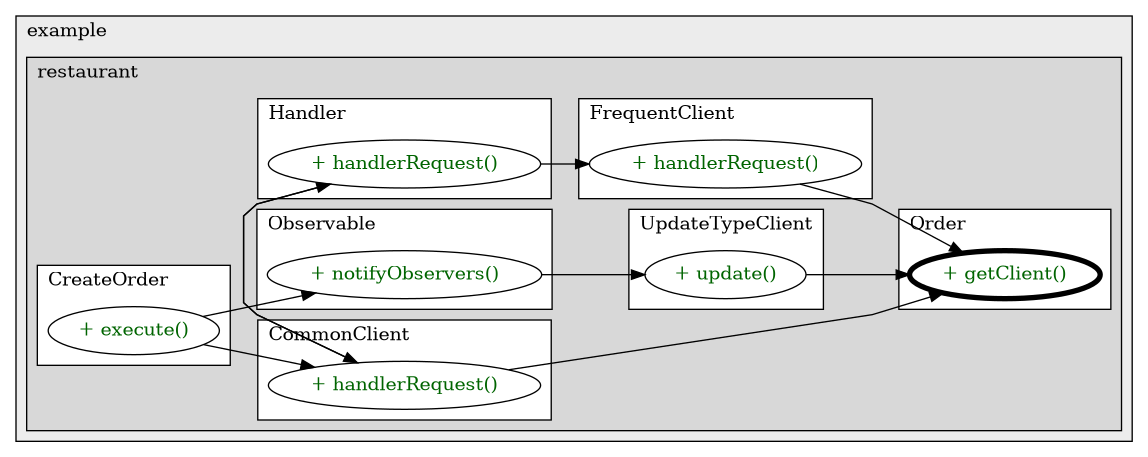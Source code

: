 @startuml

/' diagram meta data start
config=CallConfiguration;
{
  "rootMethod": "com.example.restaurant.models.Order#getClient()",
  "projectClassification": {
    "searchMode": "OpenProject", // OpenProject, AllProjects
    "includedProjects": "",
    "pathEndKeywords": "*.impl",
    "isClientPath": "",
    "isClientName": "",
    "isTestPath": "",
    "isTestName": "",
    "isMappingPath": "",
    "isMappingName": "",
    "isDataAccessPath": "",
    "isDataAccessName": "",
    "isDataStructurePath": "",
    "isDataStructureName": "",
    "isInterfaceStructuresPath": "",
    "isInterfaceStructuresName": "",
    "isEntryPointPath": "",
    "isEntryPointName": "",
    "treatFinalFieldsAsMandatory": false
  },
  "graphRestriction": {
    "classPackageExcludeFilter": "",
    "classPackageIncludeFilter": "",
    "classNameExcludeFilter": "",
    "classNameIncludeFilter": "",
    "methodNameExcludeFilter": "",
    "methodNameIncludeFilter": "",
    "removeByInheritance": "", // inheritance/annotation based filtering is done in a second step
    "removeByAnnotation": "",
    "removeByClassPackage": "", // cleanup the graph after inheritance/annotation based filtering is done
    "removeByClassName": "",
    "cutMappings": false,
    "cutEnum": true,
    "cutTests": true,
    "cutClient": true,
    "cutDataAccess": true,
    "cutInterfaceStructures": true,
    "cutDataStructures": true,
    "cutGetterAndSetter": true,
    "cutConstructors": true
  },
  "graphTraversal": {
    "forwardDepth": 3,
    "backwardDepth": 3,
    "classPackageExcludeFilter": "",
    "classPackageIncludeFilter": "",
    "classNameExcludeFilter": "",
    "classNameIncludeFilter": "",
    "methodNameExcludeFilter": "",
    "methodNameIncludeFilter": "",
    "hideMappings": false,
    "hideDataStructures": false,
    "hidePrivateMethods": true,
    "hideInterfaceCalls": true, // indirection: implementation -> interface (is hidden) -> implementation
    "onlyShowApplicationEntryPoints": false, // root node is included
    "useMethodCallsForStructureDiagram": "ForwardOnly" // ForwardOnly, BothDirections, No
  },
  "details": {
    "aggregation": "GroupByClass", // ByClass, GroupByClass, None
    "showMethodParametersTypes": false,
    "showMethodParametersNames": false,
    "showMethodReturnType": false,
    "showPackageLevels": 2,
    "showCallOrder": false,
    "edgeMode": "MethodsOnly", // TypesOnly, MethodsOnly, TypesAndMethods, MethodsAndDirectTypeUsage
    "showDetailedClassStructure": false
  },
  "rootClass": "com.example.restaurant.models.Order",
  "extensionCallbackMethod": "" // qualified.class.name#methodName - signature: public static String method(String)
}
diagram meta data end '/



digraph g {
    rankdir="LR"
    splines=polyline
    

'nodes 
subgraph cluster_1322970774 { 
   	label=example
	labeljust=l
	fillcolor="#ececec"
	style=filled
   
   subgraph cluster_390647231 { 
   	label=restaurant
	labeljust=l
	fillcolor="#d8d8d8"
	style=filled
   
   subgraph cluster_1107683126 { 
   	label=Order
	labeljust=l
	fillcolor=white
	style=filled
   
   Order384064374XXXgetClient0[
	label="+ getClient()"
	style=filled
	fillcolor=white
	tooltip="Order

null"
	penwidth=4
	fontcolor=darkgreen
];
} 

subgraph cluster_1153278461 { 
   	label=CommonClient
	labeljust=l
	fillcolor=white
	style=filled
   
   CommonClient1091553721XXXhandlerRequest76453678[
	label="+ handlerRequest()"
	style=filled
	fillcolor=white
	tooltip="CommonClient

null"
	fontcolor=darkgreen
];
} 

subgraph cluster_131425933 { 
   	label=Observable
	labeljust=l
	fillcolor=white
	style=filled
   
   Observable1643683874XXXnotifyObservers76453678[
	label="+ notifyObservers()"
	style=filled
	fillcolor=white
	tooltip="Observable

null"
	fontcolor=darkgreen
];
} 

subgraph cluster_1719517633 { 
   	label=UpdateTypeClient
	labeljust=l
	fillcolor=white
	style=filled
   
   UpdateTypeClient236465467XXXupdate76453678[
	label="+ update()"
	style=filled
	fillcolor=white
	tooltip="UpdateTypeClient

null"
	fontcolor=darkgreen
];
} 

subgraph cluster_1806762365 { 
   	label=Handler
	labeljust=l
	fillcolor=white
	style=filled
   
   Handler1091553721XXXhandlerRequest76453678[
	label="+ handlerRequest()"
	style=filled
	fillcolor=white
	tooltip="Handler

null"
	fontcolor=darkgreen
];
} 

subgraph cluster_270379296 { 
   	label=FrequentClient
	labeljust=l
	fillcolor=white
	style=filled
   
   FrequentClient1091553721XXXhandlerRequest76453678[
	label="+ handlerRequest()"
	style=filled
	fillcolor=white
	tooltip="FrequentClient

null"
	fontcolor=darkgreen
];
} 

subgraph cluster_409463422 { 
   	label=CreateOrder
	labeljust=l
	fillcolor=white
	style=filled
   
   CreateOrder1643683874XXXexecute1298922449[
	label="+ execute()"
	style=filled
	fillcolor=white
	tooltip="CreateOrder

null"
	fontcolor=darkgreen
];
} 
} 
} 

'edges    
CommonClient1091553721XXXhandlerRequest76453678 -> Handler1091553721XXXhandlerRequest76453678;
CommonClient1091553721XXXhandlerRequest76453678 -> Order384064374XXXgetClient0;
CreateOrder1643683874XXXexecute1298922449 -> CommonClient1091553721XXXhandlerRequest76453678;
CreateOrder1643683874XXXexecute1298922449 -> Observable1643683874XXXnotifyObservers76453678;
FrequentClient1091553721XXXhandlerRequest76453678 -> Order384064374XXXgetClient0;
Handler1091553721XXXhandlerRequest76453678 -> CommonClient1091553721XXXhandlerRequest76453678;
Handler1091553721XXXhandlerRequest76453678 -> FrequentClient1091553721XXXhandlerRequest76453678;
Observable1643683874XXXnotifyObservers76453678 -> UpdateTypeClient236465467XXXupdate76453678;
UpdateTypeClient236465467XXXupdate76453678 -> Order384064374XXXgetClient0;
    
}
@enduml